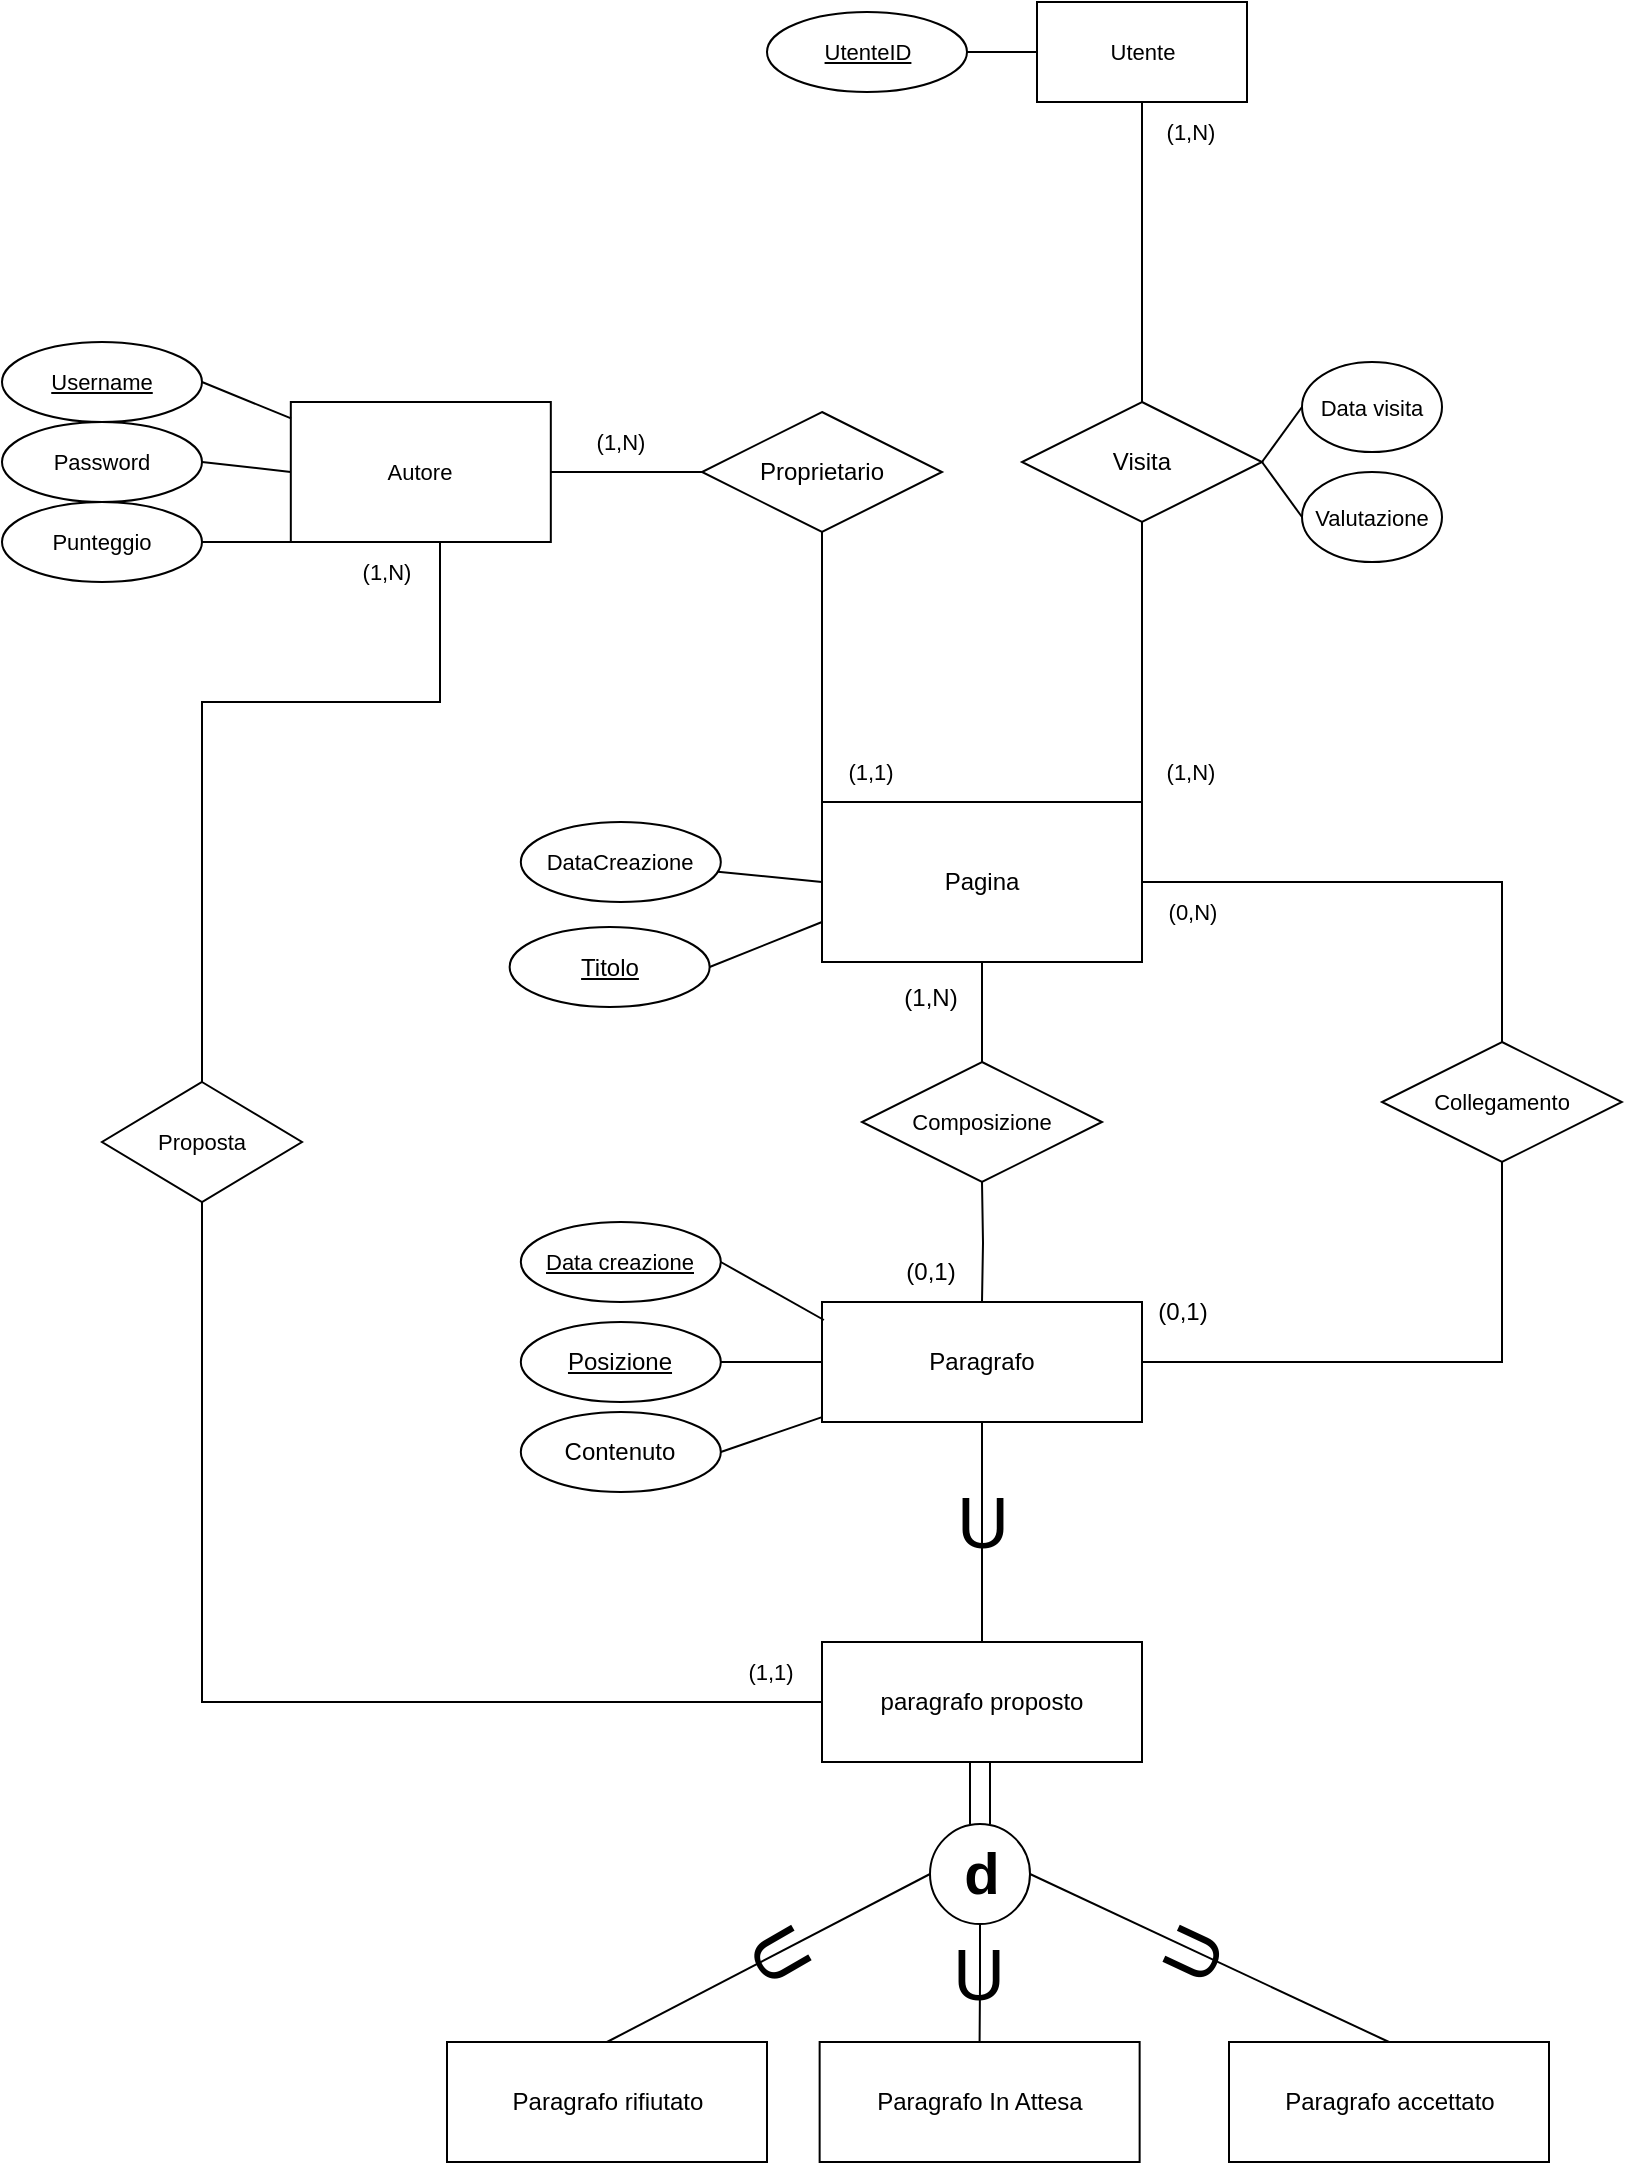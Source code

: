 <mxfile version="22.1.7" type="device">
  <diagram id="R2lEEEUBdFMjLlhIrx00" name="Page-1">
    <mxGraphModel dx="1434" dy="774" grid="1" gridSize="10" guides="1" tooltips="1" connect="1" arrows="1" fold="1" page="1" pageScale="1" pageWidth="850" pageHeight="1100" background="none" math="0" shadow="0" extFonts="Permanent Marker^https://fonts.googleapis.com/css?family=Permanent+Marker">
      <root>
        <mxCell id="0" />
        <mxCell id="1" parent="0" />
        <mxCell id="RIJSCF81iFUn1a3mw5Qo-6" style="edgeStyle=orthogonalEdgeStyle;rounded=0;orthogonalLoop=1;jettySize=auto;html=1;exitX=0.5;exitY=1;exitDx=0;exitDy=0;endArrow=none;endFill=0;" parent="1" source="e7eTB-TKiGBDShrMW0o7-4" edge="1">
          <mxGeometry relative="1" as="geometry">
            <mxPoint x="510" y="540" as="targetPoint" />
          </mxGeometry>
        </mxCell>
        <mxCell id="S3Cz-8YuOZVbDtMn-SKl-41" style="edgeStyle=orthogonalEdgeStyle;shape=connector;rounded=0;orthogonalLoop=1;jettySize=auto;html=1;exitX=1;exitY=0;exitDx=0;exitDy=0;entryX=0.5;entryY=1;entryDx=0;entryDy=0;labelBackgroundColor=default;strokeColor=default;align=center;verticalAlign=middle;fontFamily=Helvetica;fontSize=11;fontColor=default;endArrow=none;endFill=0;" parent="1" source="e7eTB-TKiGBDShrMW0o7-4" target="RIJSCF81iFUn1a3mw5Qo-1" edge="1">
          <mxGeometry relative="1" as="geometry" />
        </mxCell>
        <mxCell id="S3Cz-8YuOZVbDtMn-SKl-47" style="edgeStyle=orthogonalEdgeStyle;shape=connector;rounded=0;orthogonalLoop=1;jettySize=auto;html=1;exitX=1;exitY=0.5;exitDx=0;exitDy=0;entryX=0.5;entryY=0;entryDx=0;entryDy=0;labelBackgroundColor=default;strokeColor=default;align=center;verticalAlign=middle;fontFamily=Helvetica;fontSize=11;fontColor=default;endArrow=none;endFill=0;" parent="1" source="e7eTB-TKiGBDShrMW0o7-4" target="S3Cz-8YuOZVbDtMn-SKl-46" edge="1">
          <mxGeometry relative="1" as="geometry" />
        </mxCell>
        <mxCell id="e7eTB-TKiGBDShrMW0o7-4" value="Pagina" style="rounded=0;arcSize=10;whiteSpace=wrap;html=1;align=center;" parent="1" vertex="1">
          <mxGeometry x="430" y="410" width="160" height="80" as="geometry" />
        </mxCell>
        <mxCell id="e7eTB-TKiGBDShrMW0o7-14" value="" style="endArrow=none;html=1;rounded=0;exitX=1;exitY=0.5;exitDx=0;exitDy=0;entryX=0;entryY=0.75;entryDx=0;entryDy=0;" parent="1" source="RIJSCF81iFUn1a3mw5Qo-5" target="e7eTB-TKiGBDShrMW0o7-4" edge="1">
          <mxGeometry relative="1" as="geometry">
            <mxPoint x="372.426" y="481.716" as="sourcePoint" />
            <mxPoint x="430" y="490" as="targetPoint" />
          </mxGeometry>
        </mxCell>
        <mxCell id="S3Cz-8YuOZVbDtMn-SKl-49" style="edgeStyle=orthogonalEdgeStyle;shape=connector;rounded=0;orthogonalLoop=1;jettySize=auto;html=1;exitX=1;exitY=0.5;exitDx=0;exitDy=0;entryX=0.5;entryY=1;entryDx=0;entryDy=0;labelBackgroundColor=default;strokeColor=default;align=center;verticalAlign=middle;fontFamily=Helvetica;fontSize=11;fontColor=default;endArrow=none;endFill=0;" parent="1" source="e7eTB-TKiGBDShrMW0o7-21" target="S3Cz-8YuOZVbDtMn-SKl-46" edge="1">
          <mxGeometry relative="1" as="geometry">
            <Array as="points">
              <mxPoint x="770" y="690" />
            </Array>
          </mxGeometry>
        </mxCell>
        <mxCell id="e7eTB-TKiGBDShrMW0o7-21" value="Paragrafo" style="rounded=0;arcSize=24;whiteSpace=wrap;html=1;align=center;" parent="1" vertex="1">
          <mxGeometry x="430" y="660" width="160" height="60" as="geometry" />
        </mxCell>
        <mxCell id="r8QwuaF6HCvl3lqdD6Fj-44" style="edgeStyle=none;shape=connector;rounded=0;orthogonalLoop=1;jettySize=auto;html=1;exitX=1;exitY=0.5;exitDx=0;exitDy=0;labelBackgroundColor=default;strokeColor=default;align=center;verticalAlign=middle;fontFamily=Helvetica;fontSize=11;fontColor=default;endArrow=none;endFill=0;" parent="1" source="e7eTB-TKiGBDShrMW0o7-28" target="e7eTB-TKiGBDShrMW0o7-21" edge="1">
          <mxGeometry relative="1" as="geometry" />
        </mxCell>
        <mxCell id="e7eTB-TKiGBDShrMW0o7-28" value="Contenuto" style="ellipse;whiteSpace=wrap;html=1;align=center;" parent="1" vertex="1">
          <mxGeometry x="279.41" y="715" width="100" height="40" as="geometry" />
        </mxCell>
        <mxCell id="e7eTB-TKiGBDShrMW0o7-50" value="(0,1)" style="text;html=1;align=center;verticalAlign=middle;resizable=0;points=[];autosize=1;strokeColor=none;fillColor=none;rotation=0;" parent="1" vertex="1">
          <mxGeometry x="585" y="650" width="50" height="30" as="geometry" />
        </mxCell>
        <mxCell id="S3Cz-8YuOZVbDtMn-SKl-45" value="" style="edgeStyle=none;shape=connector;rounded=0;orthogonalLoop=1;jettySize=auto;html=1;labelBackgroundColor=default;strokeColor=default;align=center;verticalAlign=middle;fontFamily=Helvetica;fontSize=11;fontColor=default;endArrow=none;endFill=0;" parent="1" source="e7eTB-TKiGBDShrMW0o7-61" target="e7eTB-TKiGBDShrMW0o7-4" edge="1">
          <mxGeometry relative="1" as="geometry" />
        </mxCell>
        <mxCell id="e7eTB-TKiGBDShrMW0o7-61" value="(0,N)" style="text;html=1;align=center;verticalAlign=middle;resizable=0;points=[];autosize=1;strokeColor=none;fillColor=none;fontSize=11;fontFamily=Helvetica;fontColor=default;" parent="1" vertex="1">
          <mxGeometry x="590" y="450" width="50" height="30" as="geometry" />
        </mxCell>
        <mxCell id="e7eTB-TKiGBDShrMW0o7-65" value="(1,N)" style="text;html=1;align=center;verticalAlign=middle;resizable=0;points=[];autosize=1;strokeColor=none;fillColor=none;" parent="1" vertex="1">
          <mxGeometry x="459.41" y="492.5" width="50" height="30" as="geometry" />
        </mxCell>
        <mxCell id="e7eTB-TKiGBDShrMW0o7-66" value="(0,1)" style="text;html=1;align=center;verticalAlign=middle;resizable=0;points=[];autosize=1;strokeColor=none;fillColor=none;" parent="1" vertex="1">
          <mxGeometry x="459.41" y="630" width="50" height="30" as="geometry" />
        </mxCell>
        <mxCell id="e7eTB-TKiGBDShrMW0o7-67" value="Autore" style="rounded=0;arcSize=10;whiteSpace=wrap;html=1;align=center;fontFamily=Helvetica;fontSize=11;fontColor=default;" parent="1" vertex="1">
          <mxGeometry x="164.41" y="210" width="130" height="70" as="geometry" />
        </mxCell>
        <mxCell id="S3Cz-8YuOZVbDtMn-SKl-30" style="edgeStyle=none;shape=connector;rounded=0;orthogonalLoop=1;jettySize=auto;html=1;exitX=1;exitY=0.5;exitDx=0;exitDy=0;labelBackgroundColor=default;strokeColor=default;align=center;verticalAlign=middle;fontFamily=Helvetica;fontSize=11;fontColor=default;endArrow=none;endFill=0;" parent="1" source="e7eTB-TKiGBDShrMW0o7-69" target="e7eTB-TKiGBDShrMW0o7-96" edge="1">
          <mxGeometry relative="1" as="geometry" />
        </mxCell>
        <mxCell id="e7eTB-TKiGBDShrMW0o7-69" value="&lt;u&gt;UtenteID&lt;/u&gt;" style="ellipse;whiteSpace=wrap;html=1;align=center;fontFamily=Helvetica;fontSize=11;fontColor=default;" parent="1" vertex="1">
          <mxGeometry x="402.5" y="15" width="100" height="40" as="geometry" />
        </mxCell>
        <mxCell id="e7eTB-TKiGBDShrMW0o7-81" value="(1,N)" style="text;html=1;align=center;verticalAlign=middle;resizable=0;points=[];autosize=1;strokeColor=none;fillColor=none;fontSize=11;fontFamily=Helvetica;fontColor=default;" parent="1" vertex="1">
          <mxGeometry x="304.41" y="215" width="50" height="30" as="geometry" />
        </mxCell>
        <mxCell id="e7eTB-TKiGBDShrMW0o7-82" value="(1,1)" style="text;html=1;align=center;verticalAlign=middle;resizable=0;points=[];autosize=1;strokeColor=none;fillColor=none;fontSize=11;fontFamily=Helvetica;fontColor=default;" parent="1" vertex="1">
          <mxGeometry x="428.82" y="380" width="50" height="30" as="geometry" />
        </mxCell>
        <mxCell id="e7eTB-TKiGBDShrMW0o7-83" value="(1,N)" style="text;html=1;align=center;verticalAlign=middle;resizable=0;points=[];autosize=1;strokeColor=none;fillColor=none;fontSize=11;fontFamily=Helvetica;fontColor=default;" parent="1" vertex="1">
          <mxGeometry x="186.91" y="280" width="50" height="30" as="geometry" />
        </mxCell>
        <mxCell id="e7eTB-TKiGBDShrMW0o7-84" value="(1,1)" style="text;html=1;align=center;verticalAlign=middle;resizable=0;points=[];autosize=1;strokeColor=none;fillColor=none;fontSize=11;fontFamily=Helvetica;fontColor=default;" parent="1" vertex="1">
          <mxGeometry x="378.82" y="830" width="50" height="30" as="geometry" />
        </mxCell>
        <mxCell id="r8QwuaF6HCvl3lqdD6Fj-42" style="edgeStyle=none;shape=connector;rounded=0;orthogonalLoop=1;jettySize=auto;html=1;exitX=1;exitY=0.5;exitDx=0;exitDy=0;entryX=0.006;entryY=0.15;entryDx=0;entryDy=0;labelBackgroundColor=default;strokeColor=default;align=center;verticalAlign=middle;fontFamily=Helvetica;fontSize=11;fontColor=default;endArrow=none;endFill=0;entryPerimeter=0;" parent="1" source="e7eTB-TKiGBDShrMW0o7-85" target="e7eTB-TKiGBDShrMW0o7-21" edge="1">
          <mxGeometry relative="1" as="geometry" />
        </mxCell>
        <mxCell id="e7eTB-TKiGBDShrMW0o7-85" value="Data creazione" style="ellipse;whiteSpace=wrap;html=1;align=center;fontFamily=Helvetica;fontSize=11;fontColor=default;fontStyle=4" parent="1" vertex="1">
          <mxGeometry x="279.41" y="620" width="100" height="40" as="geometry" />
        </mxCell>
        <mxCell id="S3Cz-8YuOZVbDtMn-SKl-32" style="edgeStyle=orthogonalEdgeStyle;shape=connector;rounded=0;orthogonalLoop=1;jettySize=auto;html=1;exitX=0.5;exitY=0;exitDx=0;exitDy=0;entryX=0.25;entryY=1;entryDx=0;entryDy=0;labelBackgroundColor=default;strokeColor=default;align=center;verticalAlign=middle;fontFamily=Helvetica;fontSize=11;fontColor=default;endArrow=none;endFill=0;" parent="1" source="e7eTB-TKiGBDShrMW0o7-87" target="e7eTB-TKiGBDShrMW0o7-67" edge="1">
          <mxGeometry relative="1" as="geometry">
            <Array as="points">
              <mxPoint x="120" y="360" />
              <mxPoint x="239" y="360" />
              <mxPoint x="239" y="280" />
            </Array>
          </mxGeometry>
        </mxCell>
        <mxCell id="e7eTB-TKiGBDShrMW0o7-87" value="Proposta" style="shape=rhombus;perimeter=rhombusPerimeter;whiteSpace=wrap;html=1;align=center;fontFamily=Helvetica;fontSize=11;fontColor=default;" parent="1" vertex="1">
          <mxGeometry x="70" y="550" width="100" height="60" as="geometry" />
        </mxCell>
        <mxCell id="e7eTB-TKiGBDShrMW0o7-96" value="Utente" style="rounded=0;arcSize=10;whiteSpace=wrap;html=1;align=center;fontFamily=Helvetica;fontSize=11;fontColor=default;" parent="1" vertex="1">
          <mxGeometry x="537.5" y="10" width="105" height="50" as="geometry" />
        </mxCell>
        <mxCell id="e7eTB-TKiGBDShrMW0o7-111" value="(1,N)" style="text;html=1;align=center;verticalAlign=middle;resizable=0;points=[];autosize=1;strokeColor=none;fillColor=none;fontSize=11;fontFamily=Helvetica;fontColor=default;" parent="1" vertex="1">
          <mxGeometry x="588.82" y="380" width="50" height="30" as="geometry" />
        </mxCell>
        <mxCell id="e7eTB-TKiGBDShrMW0o7-112" value="(1,N)" style="text;html=1;align=center;verticalAlign=middle;resizable=0;points=[];autosize=1;strokeColor=none;fillColor=none;fontSize=11;fontFamily=Helvetica;fontColor=default;" parent="1" vertex="1">
          <mxGeometry x="588.82" y="60" width="50" height="30" as="geometry" />
        </mxCell>
        <mxCell id="e7eTB-TKiGBDShrMW0o7-117" value="DataCreazione" style="ellipse;whiteSpace=wrap;html=1;align=center;fontFamily=Helvetica;fontSize=11;fontColor=default;" parent="1" vertex="1">
          <mxGeometry x="279.41" y="420" width="100" height="40" as="geometry" />
        </mxCell>
        <mxCell id="e7eTB-TKiGBDShrMW0o7-118" style="shape=connector;rounded=0;orthogonalLoop=1;jettySize=auto;html=1;entryX=0;entryY=0.5;entryDx=0;entryDy=0;labelBackgroundColor=default;strokeColor=default;align=center;verticalAlign=middle;fontFamily=Helvetica;fontSize=11;fontColor=default;endArrow=none;endFill=0;" parent="1" source="e7eTB-TKiGBDShrMW0o7-117" target="e7eTB-TKiGBDShrMW0o7-4" edge="1">
          <mxGeometry relative="1" as="geometry" />
        </mxCell>
        <mxCell id="RIJSCF81iFUn1a3mw5Qo-7" style="edgeStyle=orthogonalEdgeStyle;shape=connector;rounded=0;orthogonalLoop=1;jettySize=auto;html=1;exitX=0.5;exitY=1;exitDx=0;exitDy=0;entryX=0.5;entryY=0;entryDx=0;entryDy=0;labelBackgroundColor=default;strokeColor=default;align=center;verticalAlign=middle;fontFamily=Helvetica;fontSize=11;fontColor=default;endArrow=none;endFill=0;" parent="1" target="e7eTB-TKiGBDShrMW0o7-21" edge="1">
          <mxGeometry relative="1" as="geometry">
            <mxPoint x="510" y="600" as="sourcePoint" />
          </mxGeometry>
        </mxCell>
        <mxCell id="r8QwuaF6HCvl3lqdD6Fj-43" style="edgeStyle=none;shape=connector;rounded=0;orthogonalLoop=1;jettySize=auto;html=1;exitX=1;exitY=0.5;exitDx=0;exitDy=0;entryX=0;entryY=0.5;entryDx=0;entryDy=0;labelBackgroundColor=default;strokeColor=default;align=center;verticalAlign=middle;fontFamily=Helvetica;fontSize=11;fontColor=default;endArrow=none;endFill=0;" parent="1" source="RIJSCF81iFUn1a3mw5Qo-3" edge="1">
          <mxGeometry relative="1" as="geometry">
            <mxPoint x="430" y="690" as="targetPoint" />
          </mxGeometry>
        </mxCell>
        <mxCell id="RIJSCF81iFUn1a3mw5Qo-3" value="Posizione" style="ellipse;whiteSpace=wrap;html=1;align=center;fontStyle=4" parent="1" vertex="1">
          <mxGeometry x="279.41" y="670" width="100" height="40" as="geometry" />
        </mxCell>
        <mxCell id="RIJSCF81iFUn1a3mw5Qo-5" value="Titolo" style="ellipse;whiteSpace=wrap;html=1;align=center;fontStyle=4;" parent="1" vertex="1">
          <mxGeometry x="273.82" y="472.5" width="100" height="40" as="geometry" />
        </mxCell>
        <mxCell id="S3Cz-8YuOZVbDtMn-SKl-39" style="edgeStyle=orthogonalEdgeStyle;shape=connector;rounded=0;orthogonalLoop=1;jettySize=auto;html=1;exitX=0.5;exitY=1;exitDx=0;exitDy=0;entryX=0;entryY=0;entryDx=0;entryDy=0;labelBackgroundColor=default;strokeColor=default;align=center;verticalAlign=middle;fontFamily=Helvetica;fontSize=11;fontColor=default;endArrow=none;endFill=0;" parent="1" source="RIJSCF81iFUn1a3mw5Qo-22" target="e7eTB-TKiGBDShrMW0o7-4" edge="1">
          <mxGeometry relative="1" as="geometry" />
        </mxCell>
        <mxCell id="RIJSCF81iFUn1a3mw5Qo-22" value="Proprietario" style="shape=rhombus;perimeter=rhombusPerimeter;whiteSpace=wrap;html=1;align=center;" parent="1" vertex="1">
          <mxGeometry x="370" y="215" width="120" height="60" as="geometry" />
        </mxCell>
        <mxCell id="RIJSCF81iFUn1a3mw5Qo-27" style="edgeStyle=orthogonalEdgeStyle;shape=connector;rounded=0;orthogonalLoop=1;jettySize=auto;html=1;exitX=0.5;exitY=1;exitDx=0;exitDy=0;entryX=0;entryY=0.5;entryDx=0;entryDy=0;labelBackgroundColor=default;strokeColor=default;align=center;verticalAlign=middle;fontFamily=Helvetica;fontSize=11;fontColor=default;endArrow=none;endFill=0;" parent="1" source="e7eTB-TKiGBDShrMW0o7-87" target="mXKxES4JwK9_1OmhiNxb-2" edge="1">
          <mxGeometry relative="1" as="geometry" />
        </mxCell>
        <mxCell id="RIJSCF81iFUn1a3mw5Qo-49" value="Data visita" style="ellipse;whiteSpace=wrap;html=1;align=center;fontFamily=Helvetica;fontSize=11;fontColor=default;" parent="1" vertex="1">
          <mxGeometry x="670" y="190" width="70" height="45" as="geometry" />
        </mxCell>
        <mxCell id="r8QwuaF6HCvl3lqdD6Fj-28" value="Paragrafo accettato" style="rounded=0;arcSize=24;whiteSpace=wrap;html=1;align=center;" parent="1" vertex="1">
          <mxGeometry x="633.5" y="1030" width="160" height="60" as="geometry" />
        </mxCell>
        <mxCell id="r8QwuaF6HCvl3lqdD6Fj-29" value="Paragrafo rifiutato" style="rounded=0;arcSize=24;whiteSpace=wrap;html=1;align=center;" parent="1" vertex="1">
          <mxGeometry x="242.5" y="1030" width="160" height="60" as="geometry" />
        </mxCell>
        <mxCell id="r8QwuaF6HCvl3lqdD6Fj-31" style="rounded=0;orthogonalLoop=1;jettySize=auto;html=1;endArrow=none;endFill=0;entryX=0.5;entryY=0;entryDx=0;entryDy=0;exitX=0;exitY=0.5;exitDx=0;exitDy=0;" parent="1" source="r8QwuaF6HCvl3lqdD6Fj-32" target="r8QwuaF6HCvl3lqdD6Fj-29" edge="1">
          <mxGeometry relative="1" as="geometry">
            <mxPoint x="433.18" y="957" as="targetPoint" />
            <mxPoint x="484.59" y="921" as="sourcePoint" />
          </mxGeometry>
        </mxCell>
        <mxCell id="mXKxES4JwK9_1OmhiNxb-6" style="rounded=0;orthogonalLoop=1;jettySize=auto;html=1;exitX=0.5;exitY=1;exitDx=0;exitDy=0;endArrow=none;endFill=0;edgeStyle=orthogonalEdgeStyle;" parent="1" source="r8QwuaF6HCvl3lqdD6Fj-32" target="mXKxES4JwK9_1OmhiNxb-5" edge="1">
          <mxGeometry relative="1" as="geometry" />
        </mxCell>
        <mxCell id="r8QwuaF6HCvl3lqdD6Fj-32" value="" style="ellipse;whiteSpace=wrap;html=1;aspect=fixed;" parent="1" vertex="1">
          <mxGeometry x="484" y="921" width="50" height="50" as="geometry" />
        </mxCell>
        <mxCell id="r8QwuaF6HCvl3lqdD6Fj-34" value="&lt;font style=&quot;font-size: 36px;&quot;&gt;U&lt;/font&gt;" style="text;html=1;strokeColor=none;fillColor=none;align=center;verticalAlign=middle;whiteSpace=wrap;rounded=0;rotation=60;" parent="1" vertex="1">
          <mxGeometry x="371.91" y="971" width="75" height="30" as="geometry" />
        </mxCell>
        <mxCell id="r8QwuaF6HCvl3lqdD6Fj-37" style="shape=connector;rounded=0;orthogonalLoop=1;jettySize=auto;html=1;entryX=0.5;entryY=0;entryDx=0;entryDy=0;labelBackgroundColor=default;strokeColor=default;align=center;verticalAlign=middle;fontFamily=Helvetica;fontSize=11;fontColor=default;endArrow=none;endFill=0;exitX=1;exitY=0.5;exitDx=0;exitDy=0;" parent="1" source="r8QwuaF6HCvl3lqdD6Fj-32" target="r8QwuaF6HCvl3lqdD6Fj-28" edge="1">
          <mxGeometry relative="1" as="geometry" />
        </mxCell>
        <mxCell id="r8QwuaF6HCvl3lqdD6Fj-35" value="&lt;font size=&quot;1&quot;&gt;&lt;b style=&quot;font-size: 29px;&quot;&gt;d&lt;/b&gt;&lt;/font&gt;" style="text;html=1;strokeColor=none;fillColor=none;align=center;verticalAlign=middle;whiteSpace=wrap;rounded=0;fontSize=11;fontFamily=Helvetica;fontColor=default;" parent="1" vertex="1">
          <mxGeometry x="480" y="931" width="60" height="30" as="geometry" />
        </mxCell>
        <mxCell id="r8QwuaF6HCvl3lqdD6Fj-40" style="edgeStyle=none;shape=connector;rounded=0;orthogonalLoop=1;jettySize=auto;html=1;exitX=1;exitY=0;exitDx=0;exitDy=0;entryX=0.6;entryY=1.017;entryDx=0;entryDy=0;entryPerimeter=0;labelBackgroundColor=default;strokeColor=default;align=center;verticalAlign=middle;fontFamily=Helvetica;fontSize=11;fontColor=default;endArrow=none;endFill=0;" parent="1" edge="1">
          <mxGeometry relative="1" as="geometry">
            <mxPoint x="504" y="921" as="sourcePoint" />
            <mxPoint x="504" y="890" as="targetPoint" />
          </mxGeometry>
        </mxCell>
        <mxCell id="r8QwuaF6HCvl3lqdD6Fj-41" style="edgeStyle=none;shape=connector;rounded=0;orthogonalLoop=1;jettySize=auto;html=1;exitX=1;exitY=0;exitDx=0;exitDy=0;entryX=0.6;entryY=1.017;entryDx=0;entryDy=0;entryPerimeter=0;labelBackgroundColor=default;strokeColor=default;align=center;verticalAlign=middle;fontFamily=Helvetica;fontSize=11;fontColor=default;endArrow=none;endFill=0;" parent="1" edge="1">
          <mxGeometry relative="1" as="geometry">
            <mxPoint x="514" y="921" as="sourcePoint" />
            <mxPoint x="514" y="890" as="targetPoint" />
          </mxGeometry>
        </mxCell>
        <mxCell id="S3Cz-8YuOZVbDtMn-SKl-28" style="edgeStyle=none;shape=connector;rounded=0;orthogonalLoop=1;jettySize=auto;html=1;exitX=1;exitY=0.5;exitDx=0;exitDy=0;entryX=0;entryY=1;entryDx=0;entryDy=0;labelBackgroundColor=default;strokeColor=default;align=center;verticalAlign=middle;fontFamily=Helvetica;fontSize=11;fontColor=default;endArrow=none;endFill=0;" parent="1" source="r8QwuaF6HCvl3lqdD6Fj-46" target="e7eTB-TKiGBDShrMW0o7-67" edge="1">
          <mxGeometry relative="1" as="geometry" />
        </mxCell>
        <mxCell id="r8QwuaF6HCvl3lqdD6Fj-46" value="Punteggio" style="ellipse;whiteSpace=wrap;html=1;align=center;fontFamily=Helvetica;fontSize=11;fontColor=default;" parent="1" vertex="1">
          <mxGeometry x="20" y="260" width="100" height="40" as="geometry" />
        </mxCell>
        <mxCell id="S3Cz-8YuOZVbDtMn-SKl-27" style="edgeStyle=none;shape=connector;rounded=0;orthogonalLoop=1;jettySize=auto;html=1;exitX=1;exitY=0.5;exitDx=0;exitDy=0;entryX=0;entryY=0.5;entryDx=0;entryDy=0;labelBackgroundColor=default;strokeColor=default;align=center;verticalAlign=middle;fontFamily=Helvetica;fontSize=11;fontColor=default;endArrow=none;endFill=0;" parent="1" source="S3Cz-8YuOZVbDtMn-SKl-1" target="e7eTB-TKiGBDShrMW0o7-67" edge="1">
          <mxGeometry relative="1" as="geometry" />
        </mxCell>
        <mxCell id="S3Cz-8YuOZVbDtMn-SKl-1" value="Password" style="ellipse;whiteSpace=wrap;html=1;align=center;fontFamily=Helvetica;fontSize=11;fontColor=default;" parent="1" vertex="1">
          <mxGeometry x="20" y="220" width="100" height="40" as="geometry" />
        </mxCell>
        <mxCell id="S3Cz-8YuOZVbDtMn-SKl-29" value="&lt;u&gt;Username&lt;/u&gt;" style="ellipse;whiteSpace=wrap;html=1;align=center;fontFamily=Helvetica;fontSize=11;fontColor=default;" parent="1" vertex="1">
          <mxGeometry x="20" y="180" width="100" height="40" as="geometry" />
        </mxCell>
        <mxCell id="S3Cz-8YuOZVbDtMn-SKl-31" style="edgeStyle=none;shape=connector;rounded=0;orthogonalLoop=1;jettySize=auto;html=1;exitX=1;exitY=0.5;exitDx=0;exitDy=0;entryX=0.001;entryY=0.117;entryDx=0;entryDy=0;entryPerimeter=0;labelBackgroundColor=default;strokeColor=default;align=center;verticalAlign=middle;fontFamily=Helvetica;fontSize=11;fontColor=default;endArrow=none;endFill=0;" parent="1" source="S3Cz-8YuOZVbDtMn-SKl-29" target="e7eTB-TKiGBDShrMW0o7-67" edge="1">
          <mxGeometry relative="1" as="geometry" />
        </mxCell>
        <mxCell id="S3Cz-8YuOZVbDtMn-SKl-35" value="&lt;font style=&quot;font-size: 36px;&quot;&gt;U&lt;/font&gt;" style="text;html=1;strokeColor=none;fillColor=none;align=center;verticalAlign=middle;whiteSpace=wrap;rounded=0;rotation=-65;" parent="1" vertex="1">
          <mxGeometry x="577.5" y="971" width="75" height="30" as="geometry" />
        </mxCell>
        <mxCell id="S3Cz-8YuOZVbDtMn-SKl-38" style="edgeStyle=orthogonalEdgeStyle;shape=connector;rounded=0;orthogonalLoop=1;jettySize=auto;html=1;exitX=1;exitY=0.5;exitDx=0;exitDy=0;entryX=0;entryY=0.5;entryDx=0;entryDy=0;labelBackgroundColor=default;strokeColor=default;align=center;verticalAlign=middle;fontFamily=Helvetica;fontSize=11;fontColor=default;endArrow=none;endFill=0;" parent="1" source="e7eTB-TKiGBDShrMW0o7-67" target="RIJSCF81iFUn1a3mw5Qo-22" edge="1">
          <mxGeometry relative="1" as="geometry" />
        </mxCell>
        <mxCell id="S3Cz-8YuOZVbDtMn-SKl-40" value="" style="edgeStyle=orthogonalEdgeStyle;shape=connector;rounded=0;orthogonalLoop=1;jettySize=auto;html=1;labelBackgroundColor=default;strokeColor=default;align=center;verticalAlign=middle;fontFamily=Helvetica;fontSize=11;fontColor=default;endArrow=none;endFill=0;" parent="1" source="e7eTB-TKiGBDShrMW0o7-96" target="RIJSCF81iFUn1a3mw5Qo-1" edge="1">
          <mxGeometry relative="1" as="geometry">
            <mxPoint x="590" y="530" as="targetPoint" />
            <Array as="points" />
            <mxPoint x="292" y="35" as="sourcePoint" />
          </mxGeometry>
        </mxCell>
        <mxCell id="S3Cz-8YuOZVbDtMn-SKl-43" style="edgeStyle=none;shape=connector;rounded=0;orthogonalLoop=1;jettySize=auto;html=1;exitX=1;exitY=0.5;exitDx=0;exitDy=0;entryX=0;entryY=0.5;entryDx=0;entryDy=0;labelBackgroundColor=default;strokeColor=default;align=center;verticalAlign=middle;fontFamily=Helvetica;fontSize=11;fontColor=default;endArrow=none;endFill=0;" parent="1" source="RIJSCF81iFUn1a3mw5Qo-1" target="S3Cz-8YuOZVbDtMn-SKl-42" edge="1">
          <mxGeometry relative="1" as="geometry" />
        </mxCell>
        <mxCell id="S3Cz-8YuOZVbDtMn-SKl-44" style="edgeStyle=none;shape=connector;rounded=0;orthogonalLoop=1;jettySize=auto;html=1;exitX=1;exitY=0.5;exitDx=0;exitDy=0;entryX=0;entryY=0.5;entryDx=0;entryDy=0;labelBackgroundColor=default;strokeColor=default;align=center;verticalAlign=middle;fontFamily=Helvetica;fontSize=11;fontColor=default;endArrow=none;endFill=0;" parent="1" source="RIJSCF81iFUn1a3mw5Qo-1" target="RIJSCF81iFUn1a3mw5Qo-49" edge="1">
          <mxGeometry relative="1" as="geometry" />
        </mxCell>
        <mxCell id="RIJSCF81iFUn1a3mw5Qo-1" value="Visita" style="shape=rhombus;perimeter=rhombusPerimeter;whiteSpace=wrap;html=1;align=center;" parent="1" vertex="1">
          <mxGeometry x="530.0" y="210" width="120" height="60" as="geometry" />
        </mxCell>
        <mxCell id="S3Cz-8YuOZVbDtMn-SKl-42" value="Valutazione" style="ellipse;whiteSpace=wrap;html=1;align=center;fontFamily=Helvetica;fontSize=11;fontColor=default;" parent="1" vertex="1">
          <mxGeometry x="670" y="245" width="70" height="45" as="geometry" />
        </mxCell>
        <mxCell id="S3Cz-8YuOZVbDtMn-SKl-46" value="Collegamento" style="shape=rhombus;perimeter=rhombusPerimeter;whiteSpace=wrap;html=1;align=center;fontFamily=Helvetica;fontSize=11;fontColor=default;" parent="1" vertex="1">
          <mxGeometry x="710" y="530" width="120" height="60" as="geometry" />
        </mxCell>
        <mxCell id="mXKxES4JwK9_1OmhiNxb-2" value="paragrafo proposto" style="rounded=0;arcSize=24;whiteSpace=wrap;html=1;align=center;" parent="1" vertex="1">
          <mxGeometry x="430" y="830" width="160" height="60" as="geometry" />
        </mxCell>
        <mxCell id="mXKxES4JwK9_1OmhiNxb-3" style="edgeStyle=none;shape=connector;rounded=0;orthogonalLoop=1;jettySize=auto;html=1;labelBackgroundColor=default;strokeColor=default;align=center;verticalAlign=middle;fontFamily=Helvetica;fontSize=11;fontColor=default;endArrow=none;endFill=0;entryX=0.5;entryY=1;entryDx=0;entryDy=0;exitX=0.5;exitY=0;exitDx=0;exitDy=0;" parent="1" source="mXKxES4JwK9_1OmhiNxb-2" edge="1">
          <mxGeometry relative="1" as="geometry">
            <mxPoint x="509.59" y="810" as="sourcePoint" />
            <mxPoint x="510" y="720" as="targetPoint" />
          </mxGeometry>
        </mxCell>
        <mxCell id="mXKxES4JwK9_1OmhiNxb-4" value="&lt;font style=&quot;font-size: 36px;&quot;&gt;U&lt;/font&gt;" style="text;html=1;strokeColor=none;fillColor=none;align=center;verticalAlign=middle;whiteSpace=wrap;rounded=0;rotation=0;" parent="1" vertex="1">
          <mxGeometry x="472.5" y="755" width="75" height="30" as="geometry" />
        </mxCell>
        <mxCell id="mXKxES4JwK9_1OmhiNxb-5" value="Paragrafo In Attesa" style="rounded=0;arcSize=24;whiteSpace=wrap;html=1;align=center;" parent="1" vertex="1">
          <mxGeometry x="428.82" y="1030" width="160" height="60" as="geometry" />
        </mxCell>
        <mxCell id="mXKxES4JwK9_1OmhiNxb-8" value="&lt;font style=&quot;font-size: 36px;&quot;&gt;U&lt;/font&gt;" style="text;html=1;strokeColor=none;fillColor=none;align=center;verticalAlign=middle;whiteSpace=wrap;rounded=0;rotation=0;" parent="1" vertex="1">
          <mxGeometry x="471.32" y="981" width="75" height="30" as="geometry" />
        </mxCell>
        <mxCell id="mXKxES4JwK9_1OmhiNxb-9" value="Composizione" style="shape=rhombus;perimeter=rhombusPerimeter;whiteSpace=wrap;html=1;align=center;fontFamily=Helvetica;fontSize=11;fontColor=default;" parent="1" vertex="1">
          <mxGeometry x="450" y="540" width="120" height="60" as="geometry" />
        </mxCell>
      </root>
    </mxGraphModel>
  </diagram>
</mxfile>
